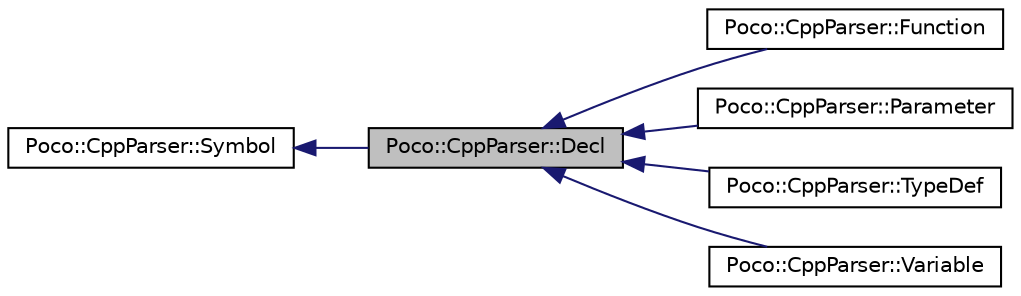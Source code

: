digraph "Poco::CppParser::Decl"
{
 // LATEX_PDF_SIZE
  edge [fontname="Helvetica",fontsize="10",labelfontname="Helvetica",labelfontsize="10"];
  node [fontname="Helvetica",fontsize="10",shape=record];
  rankdir="LR";
  Node1 [label="Poco::CppParser::Decl",height=0.2,width=0.4,color="black", fillcolor="grey75", style="filled", fontcolor="black",tooltip=" "];
  Node2 -> Node1 [dir="back",color="midnightblue",fontsize="10",style="solid",fontname="Helvetica"];
  Node2 [label="Poco::CppParser::Symbol",height=0.2,width=0.4,color="black", fillcolor="white", style="filled",URL="$classPoco_1_1CppParser_1_1Symbol.html",tooltip=" "];
  Node1 -> Node3 [dir="back",color="midnightblue",fontsize="10",style="solid",fontname="Helvetica"];
  Node3 [label="Poco::CppParser::Function",height=0.2,width=0.4,color="black", fillcolor="white", style="filled",URL="$classPoco_1_1CppParser_1_1Function.html",tooltip="This class represents a (member) function declaration."];
  Node1 -> Node4 [dir="back",color="midnightblue",fontsize="10",style="solid",fontname="Helvetica"];
  Node4 [label="Poco::CppParser::Parameter",height=0.2,width=0.4,color="black", fillcolor="white", style="filled",URL="$classPoco_1_1CppParser_1_1Parameter.html",tooltip="This class represents a parameter to a function."];
  Node1 -> Node5 [dir="back",color="midnightblue",fontsize="10",style="solid",fontname="Helvetica"];
  Node5 [label="Poco::CppParser::TypeDef",height=0.2,width=0.4,color="black", fillcolor="white", style="filled",URL="$classPoco_1_1CppParser_1_1TypeDef.html",tooltip="This class represents a type definition (typedef)."];
  Node1 -> Node6 [dir="back",color="midnightblue",fontsize="10",style="solid",fontname="Helvetica"];
  Node6 [label="Poco::CppParser::Variable",height=0.2,width=0.4,color="black", fillcolor="white", style="filled",URL="$classPoco_1_1CppParser_1_1Variable.html",tooltip="This class represents (member) variable declaration."];
}
